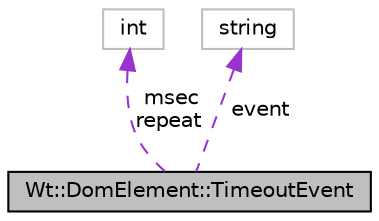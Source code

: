 digraph "Wt::DomElement::TimeoutEvent"
{
 // LATEX_PDF_SIZE
  edge [fontname="Helvetica",fontsize="10",labelfontname="Helvetica",labelfontsize="10"];
  node [fontname="Helvetica",fontsize="10",shape=record];
  Node1 [label="Wt::DomElement::TimeoutEvent",height=0.2,width=0.4,color="black", fillcolor="grey75", style="filled", fontcolor="black",tooltip="Structure for keeping track of timers attached to this element."];
  Node2 -> Node1 [dir="back",color="darkorchid3",fontsize="10",style="dashed",label=" msec\nrepeat" ,fontname="Helvetica"];
  Node2 [label="int",height=0.2,width=0.4,color="grey75", fillcolor="white", style="filled",tooltip=" "];
  Node3 -> Node1 [dir="back",color="darkorchid3",fontsize="10",style="dashed",label=" event" ,fontname="Helvetica"];
  Node3 [label="string",height=0.2,width=0.4,color="grey75", fillcolor="white", style="filled",tooltip=" "];
}
